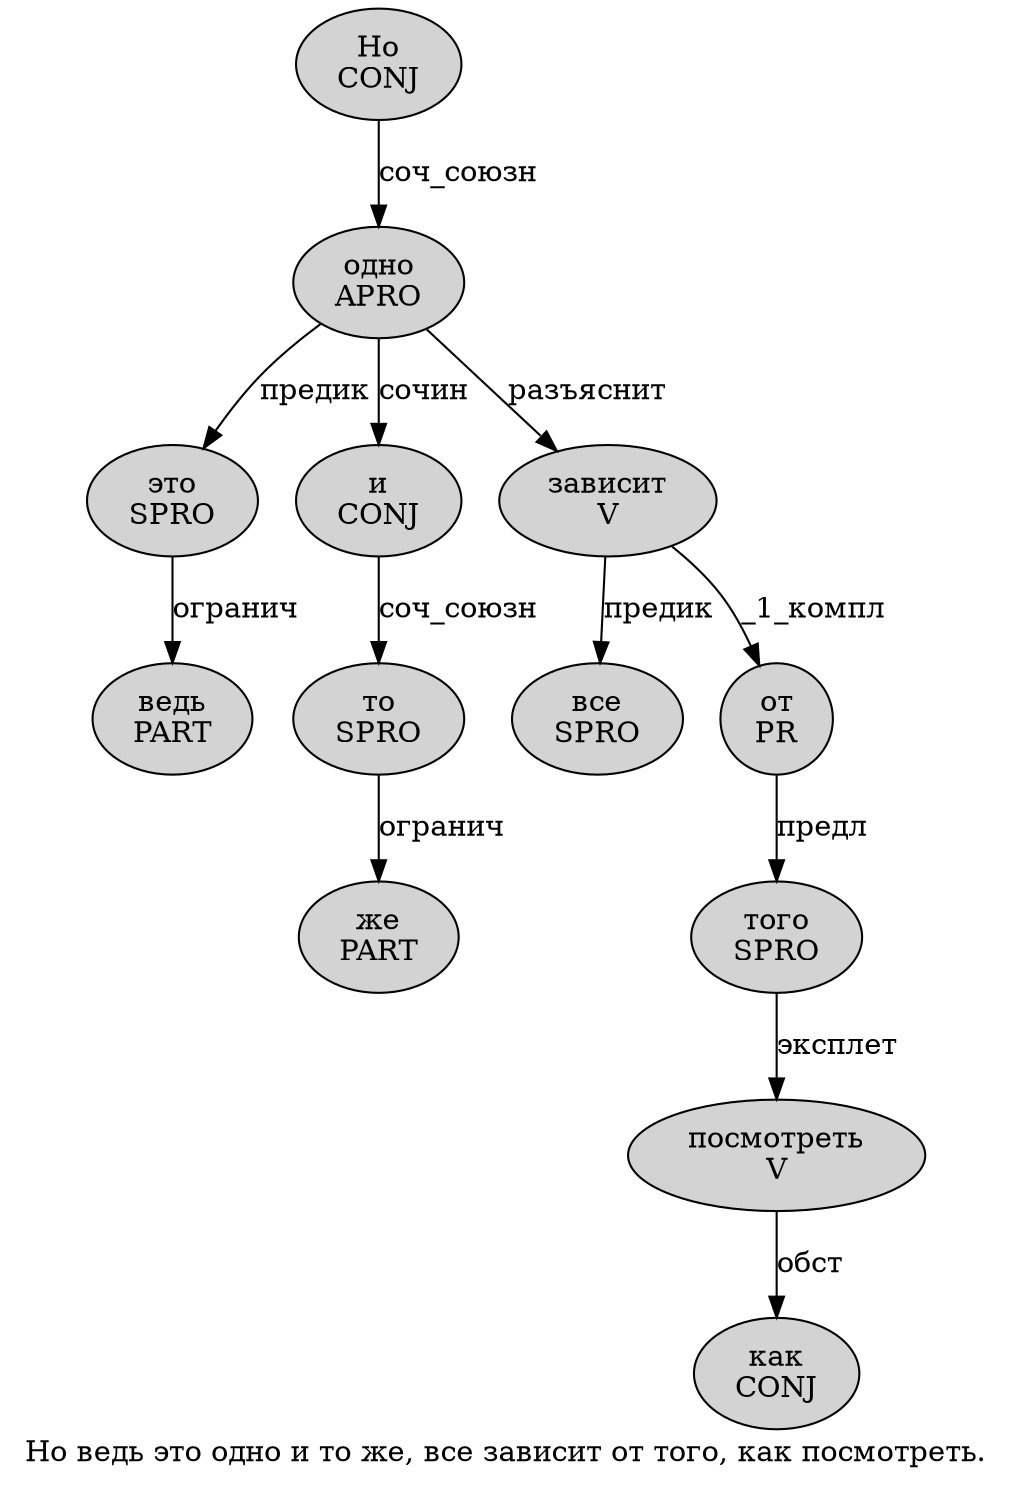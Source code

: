 digraph SENTENCE_471 {
	graph [label="Но ведь это одно и то же, все зависит от того, как посмотреть."]
	node [style=filled]
		0 [label="Но
CONJ" color="" fillcolor=lightgray penwidth=1 shape=ellipse]
		1 [label="ведь
PART" color="" fillcolor=lightgray penwidth=1 shape=ellipse]
		2 [label="это
SPRO" color="" fillcolor=lightgray penwidth=1 shape=ellipse]
		3 [label="одно
APRO" color="" fillcolor=lightgray penwidth=1 shape=ellipse]
		4 [label="и
CONJ" color="" fillcolor=lightgray penwidth=1 shape=ellipse]
		5 [label="то
SPRO" color="" fillcolor=lightgray penwidth=1 shape=ellipse]
		6 [label="же
PART" color="" fillcolor=lightgray penwidth=1 shape=ellipse]
		8 [label="все
SPRO" color="" fillcolor=lightgray penwidth=1 shape=ellipse]
		9 [label="зависит
V" color="" fillcolor=lightgray penwidth=1 shape=ellipse]
		10 [label="от
PR" color="" fillcolor=lightgray penwidth=1 shape=ellipse]
		11 [label="того
SPRO" color="" fillcolor=lightgray penwidth=1 shape=ellipse]
		13 [label="как
CONJ" color="" fillcolor=lightgray penwidth=1 shape=ellipse]
		14 [label="посмотреть
V" color="" fillcolor=lightgray penwidth=1 shape=ellipse]
			11 -> 14 [label="эксплет"]
			4 -> 5 [label="соч_союзн"]
			0 -> 3 [label="соч_союзн"]
			9 -> 8 [label="предик"]
			9 -> 10 [label="_1_компл"]
			2 -> 1 [label="огранич"]
			14 -> 13 [label="обст"]
			3 -> 2 [label="предик"]
			3 -> 4 [label="сочин"]
			3 -> 9 [label="разъяснит"]
			10 -> 11 [label="предл"]
			5 -> 6 [label="огранич"]
}